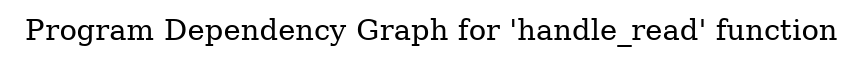 digraph "Program Dependency Graph for 'handle_read' function" {
	label="Program Dependency Graph for 'handle_read' function";

}
